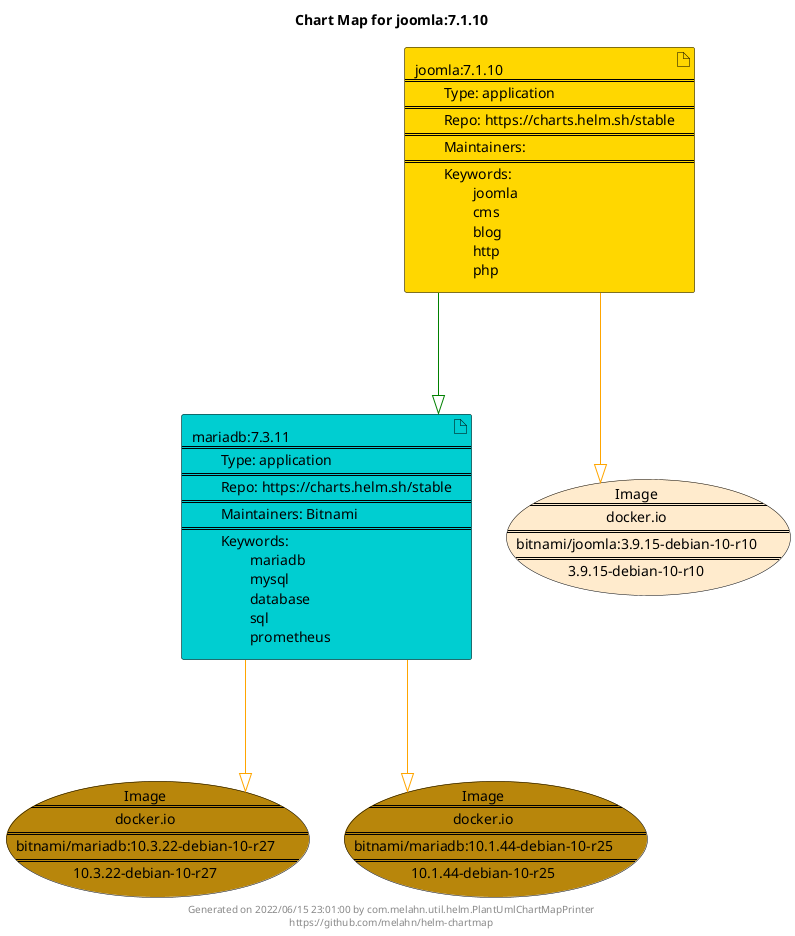 @startuml
skinparam linetype ortho
skinparam backgroundColor white
skinparam usecaseBorderColor black
skinparam usecaseArrowColor LightSlateGray
skinparam artifactBorderColor black
skinparam artifactArrowColor LightSlateGray

title Chart Map for joomla:7.1.10

'There are 2 referenced Helm Charts
artifact "mariadb:7.3.11\n====\n\tType: application\n====\n\tRepo: https://charts.helm.sh/stable\n====\n\tMaintainers: Bitnami\n====\n\tKeywords: \n\t\tmariadb\n\t\tmysql\n\t\tdatabase\n\t\tsql\n\t\tprometheus" as mariadb_7_3_11 #DarkTurquoise
artifact "joomla:7.1.10\n====\n\tType: application\n====\n\tRepo: https://charts.helm.sh/stable\n====\n\tMaintainers: \n====\n\tKeywords: \n\t\tjoomla\n\t\tcms\n\t\tblog\n\t\thttp\n\t\tphp" as joomla_7_1_10 #Gold

'There are 3 referenced Docker Images
usecase "Image\n====\ndocker.io\n====\nbitnami/joomla:3.9.15-debian-10-r10\n====\n3.9.15-debian-10-r10" as docker_io_bitnami_joomla_3_9_15_debian_10_r10 #BlanchedAlmond
usecase "Image\n====\ndocker.io\n====\nbitnami/mariadb:10.3.22-debian-10-r27\n====\n10.3.22-debian-10-r27" as docker_io_bitnami_mariadb_10_3_22_debian_10_r27 #DarkGoldenRod
usecase "Image\n====\ndocker.io\n====\nbitnami/mariadb:10.1.44-debian-10-r25\n====\n10.1.44-debian-10-r25" as docker_io_bitnami_mariadb_10_1_44_debian_10_r25 #DarkGoldenRod

'Chart Dependencies
joomla_7_1_10--[#green]-|>mariadb_7_3_11
mariadb_7_3_11--[#orange]-|>docker_io_bitnami_mariadb_10_1_44_debian_10_r25
mariadb_7_3_11--[#orange]-|>docker_io_bitnami_mariadb_10_3_22_debian_10_r27
joomla_7_1_10--[#orange]-|>docker_io_bitnami_joomla_3_9_15_debian_10_r10

center footer Generated on 2022/06/15 23:01:00 by com.melahn.util.helm.PlantUmlChartMapPrinter\nhttps://github.com/melahn/helm-chartmap
@enduml
